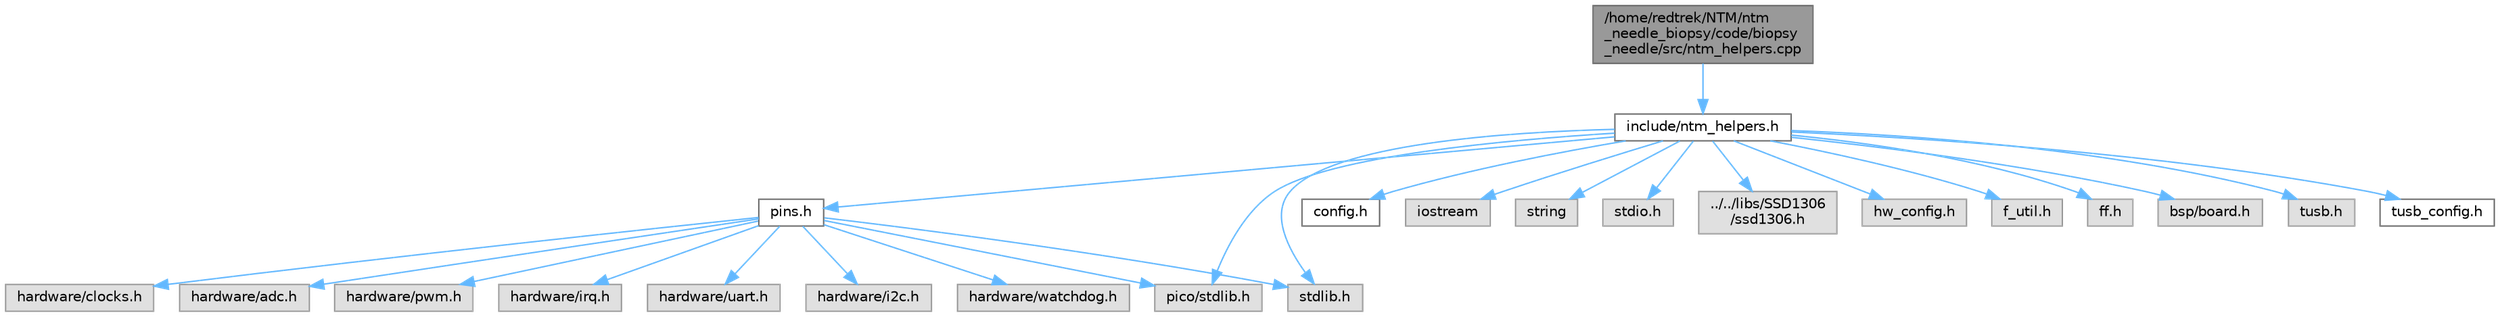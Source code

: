 digraph "/home/redtrek/NTM/ntm_needle_biopsy/code/biopsy_needle/src/ntm_helpers.cpp"
{
 // LATEX_PDF_SIZE
  bgcolor="transparent";
  edge [fontname=Helvetica,fontsize=10,labelfontname=Helvetica,labelfontsize=10];
  node [fontname=Helvetica,fontsize=10,shape=box,height=0.2,width=0.4];
  Node1 [id="Node000001",label="/home/redtrek/NTM/ntm\l_needle_biopsy/code/biopsy\l_needle/src/ntm_helpers.cpp",height=0.2,width=0.4,color="gray40", fillcolor="grey60", style="filled", fontcolor="black",tooltip="This file holds the definitions for the smart needle's helper functions."];
  Node1 -> Node2 [id="edge25_Node000001_Node000002",color="steelblue1",style="solid",tooltip=" "];
  Node2 [id="Node000002",label="include/ntm_helpers.h",height=0.2,width=0.4,color="grey40", fillcolor="white", style="filled",URL="$ntm__helpers_8h.html",tooltip="This file holds the prototypes for smart needle's helper functions."];
  Node2 -> Node3 [id="edge26_Node000002_Node000003",color="steelblue1",style="solid",tooltip=" "];
  Node3 [id="Node000003",label="pins.h",height=0.2,width=0.4,color="grey40", fillcolor="white", style="filled",URL="$pins_8h.html",tooltip="This file handles the pin definitions for the device dependent on the selected platform (PCB or Bread..."];
  Node3 -> Node4 [id="edge27_Node000003_Node000004",color="steelblue1",style="solid",tooltip=" "];
  Node4 [id="Node000004",label="hardware/adc.h",height=0.2,width=0.4,color="grey60", fillcolor="#E0E0E0", style="filled",tooltip=" "];
  Node3 -> Node5 [id="edge28_Node000003_Node000005",color="steelblue1",style="solid",tooltip=" "];
  Node5 [id="Node000005",label="hardware/pwm.h",height=0.2,width=0.4,color="grey60", fillcolor="#E0E0E0", style="filled",tooltip=" "];
  Node3 -> Node6 [id="edge29_Node000003_Node000006",color="steelblue1",style="solid",tooltip=" "];
  Node6 [id="Node000006",label="hardware/irq.h",height=0.2,width=0.4,color="grey60", fillcolor="#E0E0E0", style="filled",tooltip=" "];
  Node3 -> Node7 [id="edge30_Node000003_Node000007",color="steelblue1",style="solid",tooltip=" "];
  Node7 [id="Node000007",label="hardware/uart.h",height=0.2,width=0.4,color="grey60", fillcolor="#E0E0E0", style="filled",tooltip=" "];
  Node3 -> Node8 [id="edge31_Node000003_Node000008",color="steelblue1",style="solid",tooltip=" "];
  Node8 [id="Node000008",label="hardware/i2c.h",height=0.2,width=0.4,color="grey60", fillcolor="#E0E0E0", style="filled",tooltip=" "];
  Node3 -> Node9 [id="edge32_Node000003_Node000009",color="steelblue1",style="solid",tooltip=" "];
  Node9 [id="Node000009",label="hardware/watchdog.h",height=0.2,width=0.4,color="grey60", fillcolor="#E0E0E0", style="filled",tooltip=" "];
  Node3 -> Node10 [id="edge33_Node000003_Node000010",color="steelblue1",style="solid",tooltip=" "];
  Node10 [id="Node000010",label="hardware/clocks.h",height=0.2,width=0.4,color="grey60", fillcolor="#E0E0E0", style="filled",tooltip=" "];
  Node3 -> Node11 [id="edge34_Node000003_Node000011",color="steelblue1",style="solid",tooltip=" "];
  Node11 [id="Node000011",label="pico/stdlib.h",height=0.2,width=0.4,color="grey60", fillcolor="#E0E0E0", style="filled",tooltip=" "];
  Node3 -> Node12 [id="edge35_Node000003_Node000012",color="steelblue1",style="solid",tooltip=" "];
  Node12 [id="Node000012",label="stdlib.h",height=0.2,width=0.4,color="grey60", fillcolor="#E0E0E0", style="filled",tooltip=" "];
  Node2 -> Node13 [id="edge36_Node000002_Node000013",color="steelblue1",style="solid",tooltip=" "];
  Node13 [id="Node000013",label="config.h",height=0.2,width=0.4,color="grey40", fillcolor="white", style="filled",URL="$config_8h.html",tooltip="This holds the macros for I2C device addresses, general debug and timing values, control abstractions..."];
  Node2 -> Node14 [id="edge37_Node000002_Node000014",color="steelblue1",style="solid",tooltip=" "];
  Node14 [id="Node000014",label="iostream",height=0.2,width=0.4,color="grey60", fillcolor="#E0E0E0", style="filled",tooltip=" "];
  Node2 -> Node15 [id="edge38_Node000002_Node000015",color="steelblue1",style="solid",tooltip=" "];
  Node15 [id="Node000015",label="string",height=0.2,width=0.4,color="grey60", fillcolor="#E0E0E0", style="filled",tooltip=" "];
  Node2 -> Node16 [id="edge39_Node000002_Node000016",color="steelblue1",style="solid",tooltip=" "];
  Node16 [id="Node000016",label="stdio.h",height=0.2,width=0.4,color="grey60", fillcolor="#E0E0E0", style="filled",tooltip=" "];
  Node2 -> Node17 [id="edge40_Node000002_Node000017",color="steelblue1",style="solid",tooltip=" "];
  Node17 [id="Node000017",label="../../libs/SSD1306\l/ssd1306.h",height=0.2,width=0.4,color="grey60", fillcolor="#E0E0E0", style="filled",tooltip=" "];
  Node2 -> Node11 [id="edge41_Node000002_Node000011",color="steelblue1",style="solid",tooltip=" "];
  Node2 -> Node18 [id="edge42_Node000002_Node000018",color="steelblue1",style="solid",tooltip=" "];
  Node18 [id="Node000018",label="hw_config.h",height=0.2,width=0.4,color="grey60", fillcolor="#E0E0E0", style="filled",tooltip=" "];
  Node2 -> Node19 [id="edge43_Node000002_Node000019",color="steelblue1",style="solid",tooltip=" "];
  Node19 [id="Node000019",label="f_util.h",height=0.2,width=0.4,color="grey60", fillcolor="#E0E0E0", style="filled",tooltip=" "];
  Node2 -> Node20 [id="edge44_Node000002_Node000020",color="steelblue1",style="solid",tooltip=" "];
  Node20 [id="Node000020",label="ff.h",height=0.2,width=0.4,color="grey60", fillcolor="#E0E0E0", style="filled",tooltip=" "];
  Node2 -> Node21 [id="edge45_Node000002_Node000021",color="steelblue1",style="solid",tooltip=" "];
  Node21 [id="Node000021",label="bsp/board.h",height=0.2,width=0.4,color="grey60", fillcolor="#E0E0E0", style="filled",tooltip=" "];
  Node2 -> Node12 [id="edge46_Node000002_Node000012",color="steelblue1",style="solid",tooltip=" "];
  Node2 -> Node22 [id="edge47_Node000002_Node000022",color="steelblue1",style="solid",tooltip=" "];
  Node22 [id="Node000022",label="tusb.h",height=0.2,width=0.4,color="grey60", fillcolor="#E0E0E0", style="filled",tooltip=" "];
  Node2 -> Node23 [id="edge48_Node000002_Node000023",color="steelblue1",style="solid",tooltip=" "];
  Node23 [id="Node000023",label="tusb_config.h",height=0.2,width=0.4,color="grey40", fillcolor="white", style="filled",URL="$tusb__config_8h_source.html",tooltip=" "];
}
